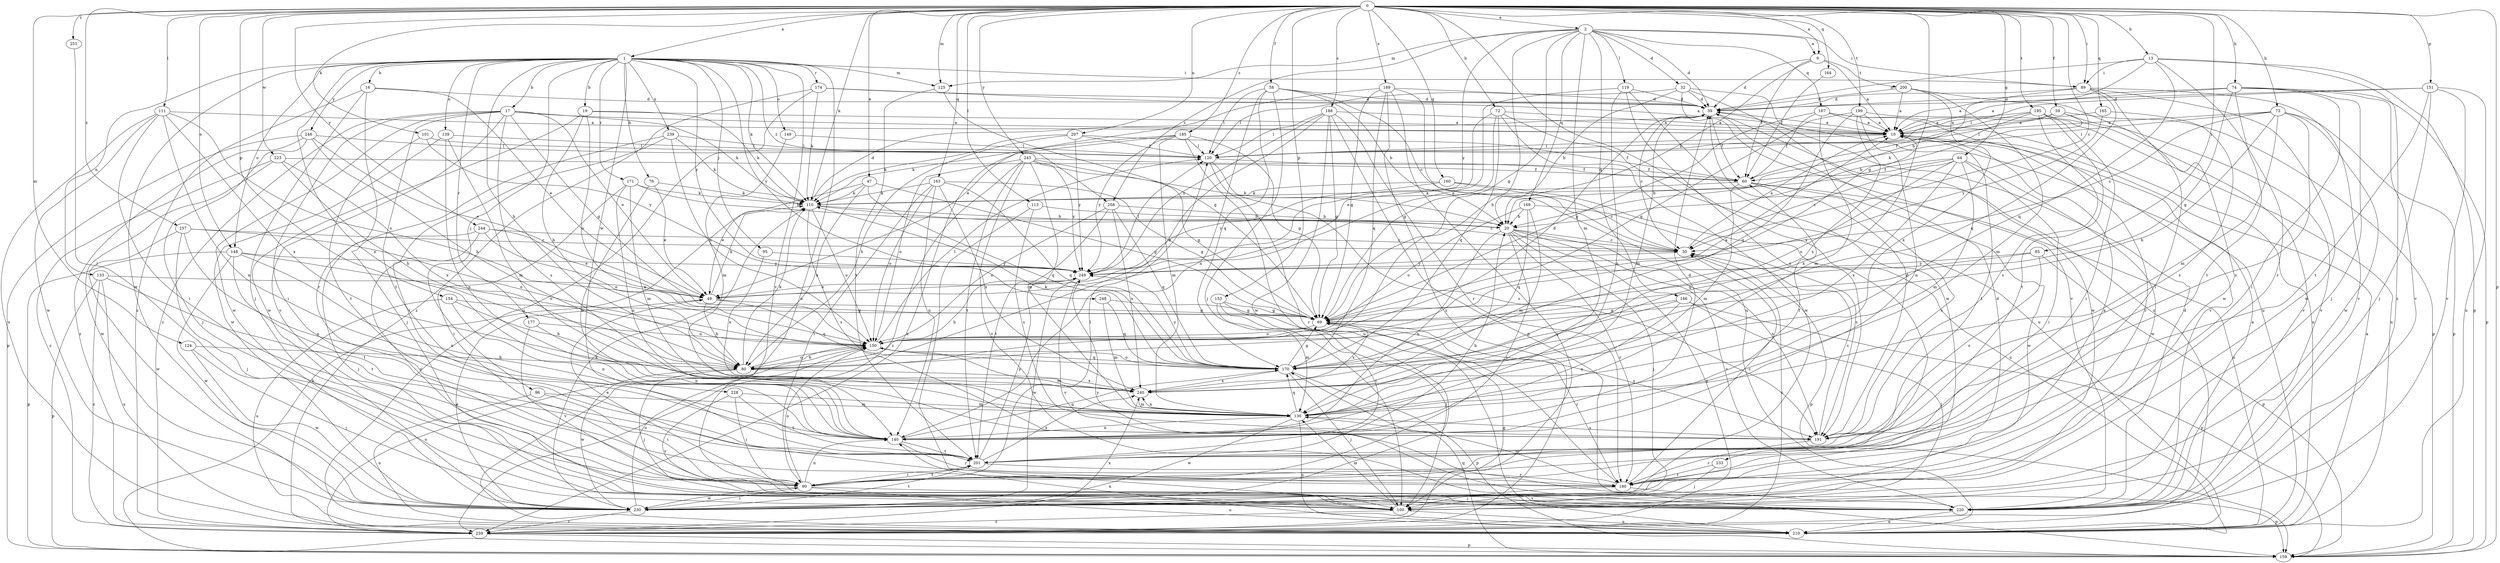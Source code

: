 strict digraph  {
0;
1;
2;
9;
10;
13;
16;
17;
19;
20;
30;
32;
39;
47;
49;
58;
59;
60;
64;
69;
72;
73;
74;
76;
80;
85;
89;
90;
95;
96;
100;
101;
110;
111;
113;
119;
120;
124;
125;
130;
133;
139;
140;
148;
149;
150;
151;
153;
154;
159;
160;
163;
164;
165;
166;
167;
169;
170;
171;
174;
177;
180;
185;
188;
189;
191;
195;
199;
200;
201;
207;
210;
220;
223;
228;
230;
233;
239;
240;
243;
244;
246;
248;
249;
251;
257;
258;
259;
0 -> 1  [label=a];
0 -> 2  [label=a];
0 -> 9  [label=a];
0 -> 13  [label=b];
0 -> 30  [label=c];
0 -> 47  [label=e];
0 -> 58  [label=f];
0 -> 59  [label=f];
0 -> 64  [label=g];
0 -> 69  [label=g];
0 -> 72  [label=h];
0 -> 73  [label=h];
0 -> 74  [label=h];
0 -> 85  [label=i];
0 -> 89  [label=i];
0 -> 101  [label=k];
0 -> 110  [label=k];
0 -> 111  [label=l];
0 -> 113  [label=l];
0 -> 124  [label=m];
0 -> 125  [label=m];
0 -> 148  [label=o];
0 -> 151  [label=p];
0 -> 153  [label=p];
0 -> 154  [label=p];
0 -> 159  [label=p];
0 -> 160  [label=q];
0 -> 163  [label=q];
0 -> 164  [label=q];
0 -> 165  [label=q];
0 -> 185  [label=s];
0 -> 188  [label=s];
0 -> 189  [label=s];
0 -> 195  [label=t];
0 -> 199  [label=t];
0 -> 207  [label=u];
0 -> 223  [label=w];
0 -> 233  [label=x];
0 -> 243  [label=y];
0 -> 244  [label=y];
0 -> 251  [label=z];
0 -> 257  [label=z];
1 -> 16  [label=b];
1 -> 17  [label=b];
1 -> 19  [label=b];
1 -> 76  [label=h];
1 -> 80  [label=h];
1 -> 89  [label=i];
1 -> 95  [label=j];
1 -> 96  [label=j];
1 -> 110  [label=k];
1 -> 125  [label=m];
1 -> 133  [label=n];
1 -> 139  [label=n];
1 -> 140  [label=n];
1 -> 148  [label=o];
1 -> 149  [label=o];
1 -> 171  [label=r];
1 -> 174  [label=r];
1 -> 177  [label=r];
1 -> 210  [label=u];
1 -> 220  [label=v];
1 -> 228  [label=w];
1 -> 230  [label=w];
1 -> 239  [label=x];
1 -> 246  [label=y];
1 -> 248  [label=y];
1 -> 249  [label=y];
1 -> 258  [label=z];
2 -> 9  [label=a];
2 -> 32  [label=d];
2 -> 39  [label=d];
2 -> 69  [label=g];
2 -> 80  [label=h];
2 -> 89  [label=i];
2 -> 119  [label=l];
2 -> 125  [label=m];
2 -> 130  [label=m];
2 -> 166  [label=q];
2 -> 167  [label=q];
2 -> 169  [label=q];
2 -> 249  [label=y];
2 -> 258  [label=z];
9 -> 10  [label=a];
9 -> 20  [label=b];
9 -> 39  [label=d];
9 -> 60  [label=f];
9 -> 200  [label=t];
10 -> 120  [label=l];
10 -> 180  [label=r];
10 -> 201  [label=t];
10 -> 240  [label=x];
13 -> 20  [label=b];
13 -> 39  [label=d];
13 -> 89  [label=i];
13 -> 159  [label=p];
13 -> 170  [label=q];
13 -> 180  [label=r];
13 -> 259  [label=z];
16 -> 39  [label=d];
16 -> 49  [label=e];
16 -> 100  [label=j];
16 -> 180  [label=r];
16 -> 259  [label=z];
17 -> 10  [label=a];
17 -> 49  [label=e];
17 -> 69  [label=g];
17 -> 90  [label=i];
17 -> 110  [label=k];
17 -> 191  [label=s];
17 -> 201  [label=t];
17 -> 220  [label=v];
17 -> 230  [label=w];
17 -> 259  [label=z];
19 -> 10  [label=a];
19 -> 80  [label=h];
19 -> 110  [label=k];
19 -> 150  [label=o];
19 -> 230  [label=w];
20 -> 30  [label=c];
20 -> 90  [label=i];
20 -> 100  [label=j];
20 -> 140  [label=n];
20 -> 180  [label=r];
20 -> 191  [label=s];
20 -> 220  [label=v];
20 -> 259  [label=z];
30 -> 10  [label=a];
30 -> 159  [label=p];
30 -> 249  [label=y];
32 -> 20  [label=b];
32 -> 39  [label=d];
32 -> 120  [label=l];
32 -> 210  [label=u];
32 -> 220  [label=v];
32 -> 259  [label=z];
39 -> 10  [label=a];
39 -> 30  [label=c];
39 -> 60  [label=f];
39 -> 130  [label=m];
39 -> 230  [label=w];
47 -> 49  [label=e];
47 -> 69  [label=g];
47 -> 80  [label=h];
47 -> 110  [label=k];
47 -> 170  [label=q];
49 -> 69  [label=g];
49 -> 80  [label=h];
49 -> 110  [label=k];
49 -> 170  [label=q];
58 -> 20  [label=b];
58 -> 30  [label=c];
58 -> 39  [label=d];
58 -> 100  [label=j];
58 -> 120  [label=l];
58 -> 140  [label=n];
58 -> 170  [label=q];
59 -> 10  [label=a];
59 -> 20  [label=b];
59 -> 120  [label=l];
59 -> 159  [label=p];
59 -> 220  [label=v];
60 -> 110  [label=k];
60 -> 130  [label=m];
60 -> 191  [label=s];
60 -> 210  [label=u];
60 -> 230  [label=w];
64 -> 20  [label=b];
64 -> 30  [label=c];
64 -> 60  [label=f];
64 -> 90  [label=i];
64 -> 130  [label=m];
64 -> 150  [label=o];
64 -> 230  [label=w];
64 -> 240  [label=x];
69 -> 150  [label=o];
69 -> 180  [label=r];
69 -> 191  [label=s];
69 -> 240  [label=x];
72 -> 10  [label=a];
72 -> 49  [label=e];
72 -> 69  [label=g];
72 -> 170  [label=q];
72 -> 210  [label=u];
72 -> 230  [label=w];
73 -> 10  [label=a];
73 -> 30  [label=c];
73 -> 80  [label=h];
73 -> 120  [label=l];
73 -> 130  [label=m];
73 -> 159  [label=p];
73 -> 191  [label=s];
73 -> 230  [label=w];
74 -> 10  [label=a];
74 -> 39  [label=d];
74 -> 69  [label=g];
74 -> 90  [label=i];
74 -> 100  [label=j];
74 -> 159  [label=p];
74 -> 201  [label=t];
74 -> 220  [label=v];
76 -> 49  [label=e];
76 -> 110  [label=k];
76 -> 140  [label=n];
80 -> 100  [label=j];
80 -> 110  [label=k];
80 -> 150  [label=o];
80 -> 230  [label=w];
80 -> 240  [label=x];
85 -> 69  [label=g];
85 -> 159  [label=p];
85 -> 191  [label=s];
85 -> 249  [label=y];
89 -> 10  [label=a];
89 -> 39  [label=d];
89 -> 90  [label=i];
89 -> 170  [label=q];
89 -> 220  [label=v];
89 -> 230  [label=w];
90 -> 49  [label=e];
90 -> 120  [label=l];
90 -> 140  [label=n];
90 -> 150  [label=o];
90 -> 201  [label=t];
90 -> 210  [label=u];
90 -> 220  [label=v];
90 -> 230  [label=w];
95 -> 240  [label=x];
95 -> 249  [label=y];
96 -> 90  [label=i];
96 -> 130  [label=m];
96 -> 210  [label=u];
100 -> 130  [label=m];
100 -> 210  [label=u];
100 -> 259  [label=z];
101 -> 120  [label=l];
101 -> 201  [label=t];
101 -> 249  [label=y];
110 -> 20  [label=b];
110 -> 30  [label=c];
110 -> 39  [label=d];
110 -> 150  [label=o];
110 -> 191  [label=s];
111 -> 10  [label=a];
111 -> 90  [label=i];
111 -> 140  [label=n];
111 -> 150  [label=o];
111 -> 210  [label=u];
111 -> 230  [label=w];
111 -> 240  [label=x];
113 -> 20  [label=b];
113 -> 100  [label=j];
113 -> 191  [label=s];
119 -> 39  [label=d];
119 -> 49  [label=e];
119 -> 140  [label=n];
119 -> 191  [label=s];
119 -> 230  [label=w];
120 -> 60  [label=f];
120 -> 180  [label=r];
120 -> 191  [label=s];
124 -> 80  [label=h];
124 -> 100  [label=j];
124 -> 230  [label=w];
125 -> 69  [label=g];
125 -> 201  [label=t];
130 -> 140  [label=n];
130 -> 170  [label=q];
130 -> 191  [label=s];
130 -> 210  [label=u];
130 -> 230  [label=w];
130 -> 240  [label=x];
133 -> 49  [label=e];
133 -> 159  [label=p];
133 -> 201  [label=t];
133 -> 210  [label=u];
133 -> 259  [label=z];
139 -> 120  [label=l];
139 -> 130  [label=m];
139 -> 140  [label=n];
139 -> 230  [label=w];
140 -> 39  [label=d];
140 -> 60  [label=f];
140 -> 170  [label=q];
140 -> 180  [label=r];
140 -> 201  [label=t];
148 -> 140  [label=n];
148 -> 150  [label=o];
148 -> 159  [label=p];
148 -> 201  [label=t];
148 -> 230  [label=w];
148 -> 249  [label=y];
149 -> 120  [label=l];
149 -> 130  [label=m];
150 -> 10  [label=a];
150 -> 39  [label=d];
150 -> 80  [label=h];
150 -> 120  [label=l];
150 -> 130  [label=m];
150 -> 170  [label=q];
151 -> 39  [label=d];
151 -> 100  [label=j];
151 -> 120  [label=l];
151 -> 201  [label=t];
151 -> 210  [label=u];
151 -> 220  [label=v];
153 -> 69  [label=g];
153 -> 100  [label=j];
153 -> 130  [label=m];
153 -> 201  [label=t];
154 -> 69  [label=g];
154 -> 80  [label=h];
154 -> 140  [label=n];
154 -> 210  [label=u];
159 -> 110  [label=k];
159 -> 170  [label=q];
160 -> 30  [label=c];
160 -> 110  [label=k];
160 -> 210  [label=u];
160 -> 249  [label=y];
163 -> 69  [label=g];
163 -> 90  [label=i];
163 -> 110  [label=k];
163 -> 140  [label=n];
163 -> 150  [label=o];
163 -> 170  [label=q];
163 -> 240  [label=x];
164 -> 60  [label=f];
165 -> 10  [label=a];
165 -> 191  [label=s];
165 -> 249  [label=y];
166 -> 69  [label=g];
166 -> 100  [label=j];
166 -> 140  [label=n];
166 -> 159  [label=p];
166 -> 170  [label=q];
167 -> 10  [label=a];
167 -> 60  [label=f];
167 -> 69  [label=g];
167 -> 130  [label=m];
167 -> 210  [label=u];
167 -> 220  [label=v];
169 -> 20  [label=b];
169 -> 130  [label=m];
169 -> 150  [label=o];
169 -> 170  [label=q];
169 -> 191  [label=s];
170 -> 69  [label=g];
170 -> 100  [label=j];
170 -> 110  [label=k];
170 -> 150  [label=o];
170 -> 159  [label=p];
170 -> 240  [label=x];
170 -> 249  [label=y];
171 -> 20  [label=b];
171 -> 90  [label=i];
171 -> 110  [label=k];
171 -> 130  [label=m];
171 -> 140  [label=n];
174 -> 10  [label=a];
174 -> 39  [label=d];
174 -> 110  [label=k];
174 -> 210  [label=u];
174 -> 259  [label=z];
177 -> 140  [label=n];
177 -> 150  [label=o];
177 -> 220  [label=v];
180 -> 10  [label=a];
180 -> 30  [label=c];
180 -> 39  [label=d];
180 -> 100  [label=j];
180 -> 130  [label=m];
180 -> 159  [label=p];
185 -> 69  [label=g];
185 -> 110  [label=k];
185 -> 120  [label=l];
185 -> 130  [label=m];
185 -> 210  [label=u];
185 -> 249  [label=y];
185 -> 259  [label=z];
188 -> 10  [label=a];
188 -> 69  [label=g];
188 -> 80  [label=h];
188 -> 120  [label=l];
188 -> 159  [label=p];
188 -> 180  [label=r];
188 -> 230  [label=w];
188 -> 249  [label=y];
189 -> 39  [label=d];
189 -> 49  [label=e];
189 -> 69  [label=g];
189 -> 100  [label=j];
189 -> 170  [label=q];
189 -> 210  [label=u];
189 -> 259  [label=z];
191 -> 30  [label=c];
191 -> 39  [label=d];
191 -> 180  [label=r];
195 -> 10  [label=a];
195 -> 60  [label=f];
195 -> 90  [label=i];
195 -> 110  [label=k];
195 -> 191  [label=s];
195 -> 201  [label=t];
195 -> 220  [label=v];
199 -> 10  [label=a];
199 -> 69  [label=g];
199 -> 140  [label=n];
199 -> 170  [label=q];
199 -> 210  [label=u];
199 -> 240  [label=x];
200 -> 10  [label=a];
200 -> 39  [label=d];
200 -> 130  [label=m];
200 -> 230  [label=w];
200 -> 240  [label=x];
201 -> 20  [label=b];
201 -> 90  [label=i];
201 -> 180  [label=r];
201 -> 240  [label=x];
201 -> 249  [label=y];
207 -> 60  [label=f];
207 -> 80  [label=h];
207 -> 110  [label=k];
207 -> 120  [label=l];
207 -> 249  [label=y];
210 -> 10  [label=a];
210 -> 140  [label=n];
220 -> 10  [label=a];
220 -> 39  [label=d];
220 -> 210  [label=u];
220 -> 249  [label=y];
223 -> 60  [label=f];
223 -> 80  [label=h];
223 -> 230  [label=w];
223 -> 240  [label=x];
223 -> 259  [label=z];
228 -> 90  [label=i];
228 -> 130  [label=m];
228 -> 201  [label=t];
228 -> 220  [label=v];
230 -> 49  [label=e];
230 -> 90  [label=i];
230 -> 110  [label=k];
230 -> 150  [label=o];
230 -> 201  [label=t];
230 -> 259  [label=z];
233 -> 100  [label=j];
233 -> 180  [label=r];
239 -> 100  [label=j];
239 -> 110  [label=k];
239 -> 120  [label=l];
239 -> 150  [label=o];
239 -> 180  [label=r];
240 -> 130  [label=m];
243 -> 20  [label=b];
243 -> 60  [label=f];
243 -> 69  [label=g];
243 -> 130  [label=m];
243 -> 150  [label=o];
243 -> 201  [label=t];
243 -> 220  [label=v];
243 -> 249  [label=y];
243 -> 259  [label=z];
244 -> 30  [label=c];
244 -> 49  [label=e];
244 -> 100  [label=j];
244 -> 150  [label=o];
244 -> 220  [label=v];
246 -> 49  [label=e];
246 -> 80  [label=h];
246 -> 100  [label=j];
246 -> 120  [label=l];
246 -> 159  [label=p];
246 -> 259  [label=z];
248 -> 69  [label=g];
248 -> 130  [label=m];
248 -> 170  [label=q];
249 -> 49  [label=e];
249 -> 80  [label=h];
249 -> 120  [label=l];
249 -> 220  [label=v];
249 -> 230  [label=w];
251 -> 90  [label=i];
257 -> 30  [label=c];
257 -> 100  [label=j];
257 -> 140  [label=n];
257 -> 150  [label=o];
257 -> 230  [label=w];
258 -> 20  [label=b];
258 -> 150  [label=o];
258 -> 170  [label=q];
258 -> 201  [label=t];
258 -> 240  [label=x];
259 -> 30  [label=c];
259 -> 69  [label=g];
259 -> 150  [label=o];
259 -> 159  [label=p];
259 -> 240  [label=x];
}
